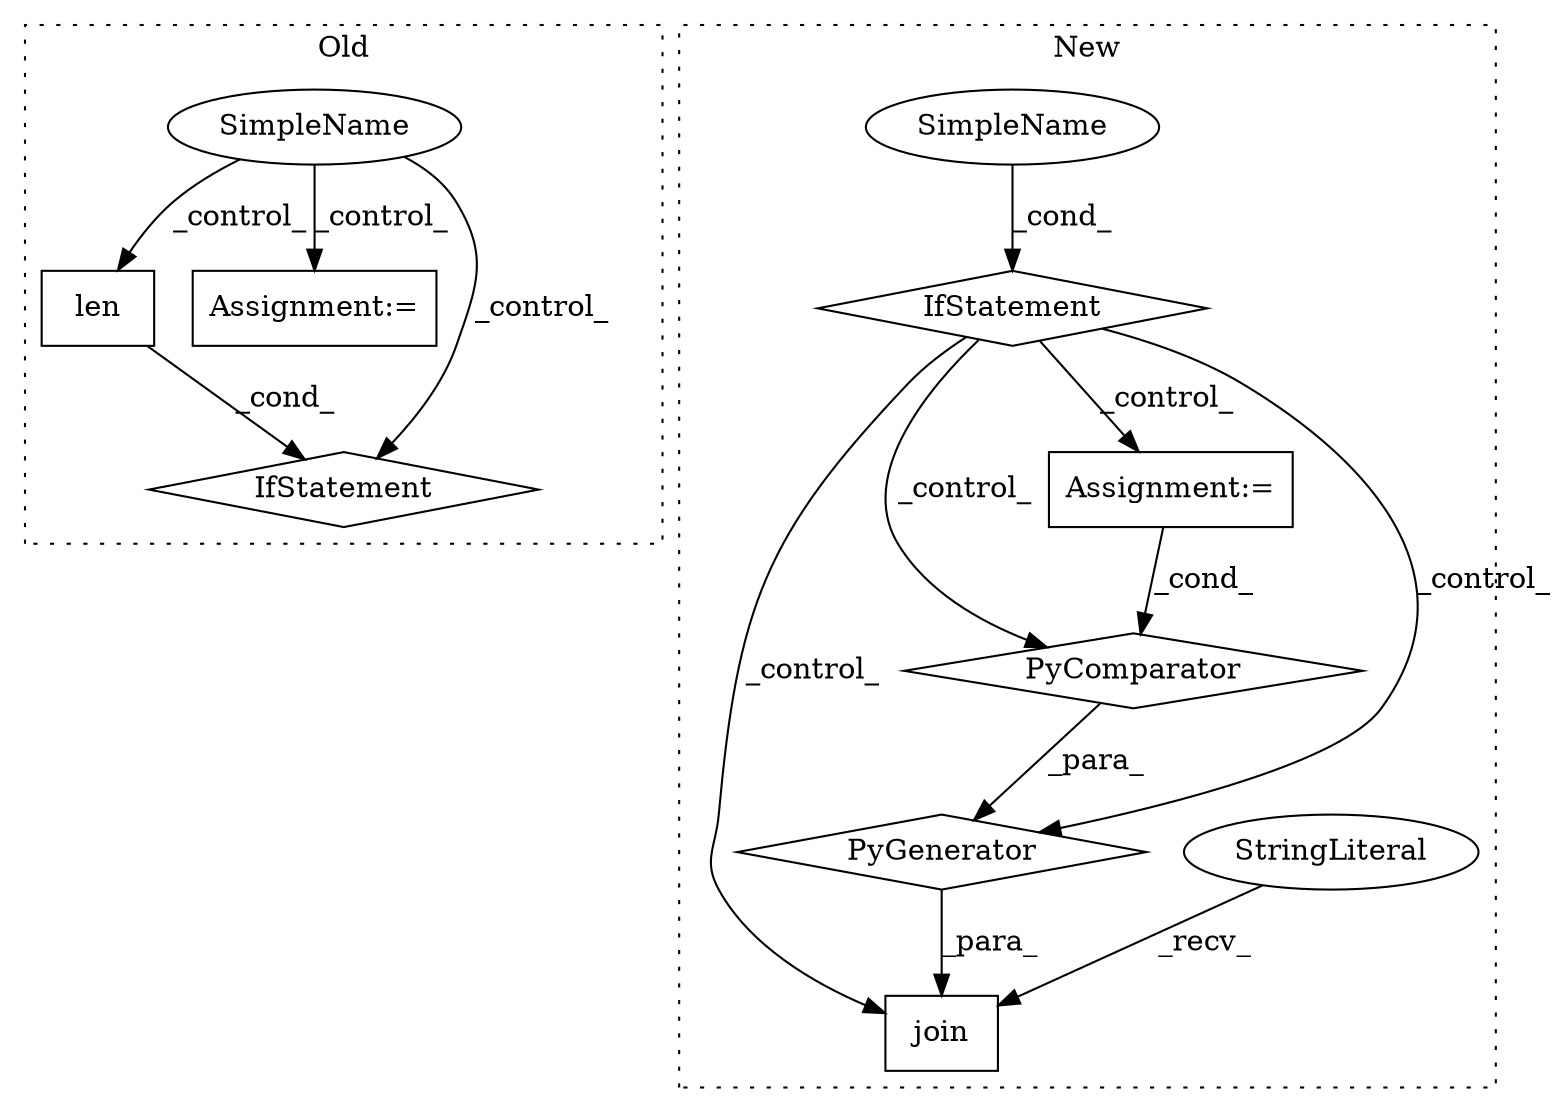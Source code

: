 digraph G {
subgraph cluster0 {
1 [label="len" a="32" s="15463,15479" l="4,1" shape="box"];
7 [label="SimpleName" a="42" s="" l="" shape="ellipse"];
8 [label="Assignment:=" a="7" s="15807" l="73" shape="box"];
9 [label="IfStatement" a="25" s="15459,15484" l="4,2" shape="diamond"];
label = "Old";
style="dotted";
}
subgraph cluster1 {
2 [label="join" a="32" s="10796,10978" l="16,-3" shape="box"];
3 [label="StringLiteral" a="45" s="10793" l="2" shape="ellipse"];
4 [label="Assignment:=" a="7" s="10927" l="45" shape="box"];
5 [label="PyGenerator" a="107" s="10812" l="166" shape="diamond"];
6 [label="PyComparator" a="113" s="10927" l="45" shape="diamond"];
10 [label="IfStatement" a="25" s="10728,10776" l="4,2" shape="diamond"];
11 [label="SimpleName" a="42" s="" l="" shape="ellipse"];
label = "New";
style="dotted";
}
1 -> 9 [label="_cond_"];
3 -> 2 [label="_recv_"];
4 -> 6 [label="_cond_"];
5 -> 2 [label="_para_"];
6 -> 5 [label="_para_"];
7 -> 9 [label="_control_"];
7 -> 1 [label="_control_"];
7 -> 8 [label="_control_"];
10 -> 6 [label="_control_"];
10 -> 2 [label="_control_"];
10 -> 5 [label="_control_"];
10 -> 4 [label="_control_"];
11 -> 10 [label="_cond_"];
}